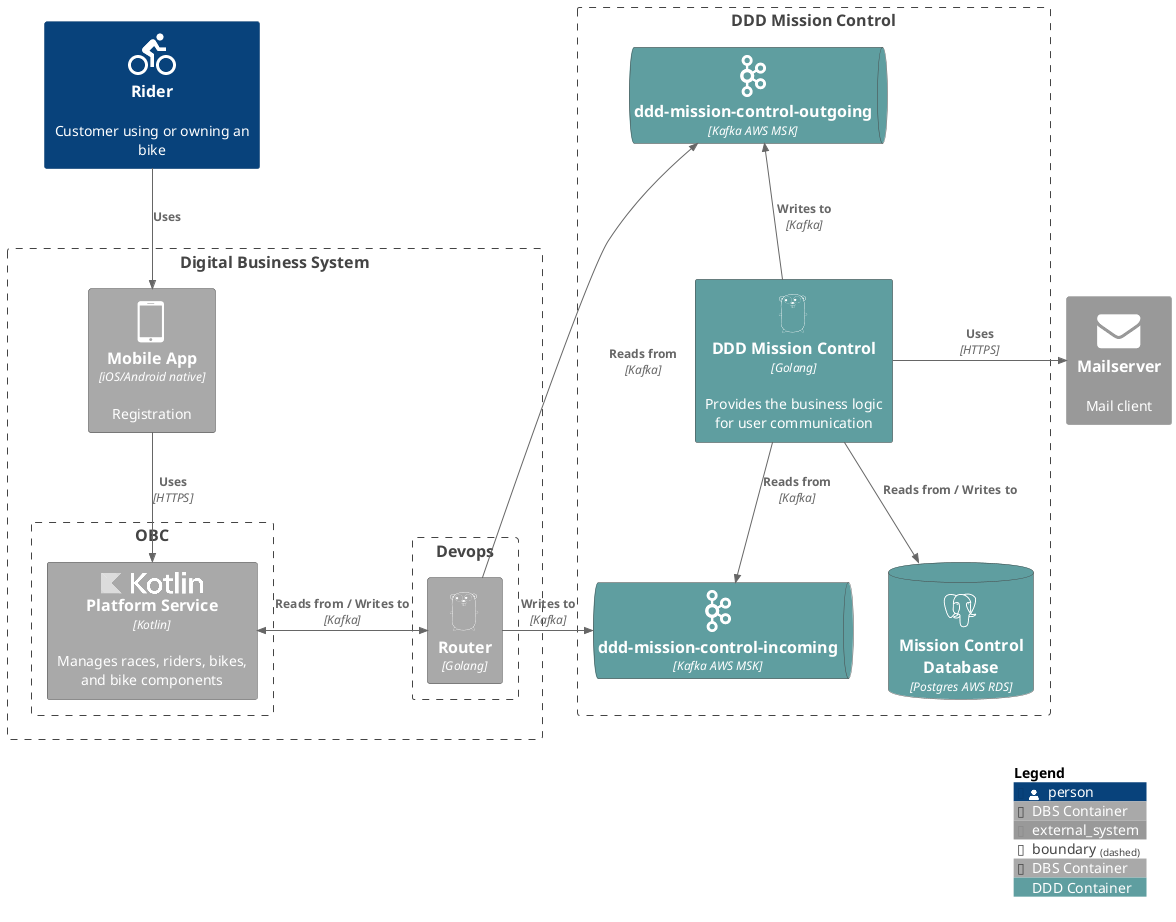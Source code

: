 @startuml
!include <C4/C4_Container>

!include <aws/common>
!include <aws/Database/AmazonRDS/AmazonRDS>
!include <cloudinsight/kafka>
!include <tupadr3/devicons/go>
!include <tupadr3/font-awesome/server>
!include <tupadr3/devicons/postgresql>
!include <tupadr3/govicons/mobile>
!include <tupadr3/govicons/file_contract_o>
!include <tupadr3/font-awesome/envelope>
!include <material/bike>
!include <logos/kotlin>

AddElementTag("digital_business_system", $bgColor="#d4d4d4", $fontColor="black", $legendText="Digital Business System")
AddElementTag("container", $bgColor="#a9a9a9", $borderColor="#444444", $fontColor="white", $legendText="DBS Container")
AddElementTag("ddd_container", $bgColor=#5f9ea0, $fontColor="white", $legendText="DDD Container")

Person(rider, "Rider", "Customer using or owning an bike", $sprite="ma_bike")

Boundary(ddd, "DDD Mission Control") {
    ContainerDb(db, "Mission Control Database", "Postgres AWS RDS", "", "postgresql", $tags="ddd_container")
    ContainerQueue(topic_incoming, "ddd-mission-control-incoming", "Kafka AWS MSK", "", "kafka", $tags="ddd_container")
    ContainerQueue(topic_outgoing, "ddd-mission-control-outgoing", "Kafka AWS MSK", "", "kafka", $tags="ddd_container")
    Container(mission_control, "DDD Mission Control", "Golang", "Provides the business logic for user communication", "go", $tags="ddd_container")
}

Boundary(dbs, "Digital Business System", $tags="digital_business_system") {
    Container(app, "Mobile App", "iOS/Android native", "Registration", $sprite="mobile")

    Boundary(devops, "Devops") {
        Container(router, "Router", "Golang", "", "go")
    }

    Boundary(obc, "OBC") {
        Container(platform_service, "Platform Service", "Kotlin", "Manages races, riders, bikes, and bike components", "kotlin")
    }
}


System_Ext(mailserver, "Mailserver", "Mail client", $sprite="envelope")

Rel(rider, app, "Uses")
Rel(app, platform_service, "Uses", "HTTPS")
BiRel_R(platform_service, router, "Reads from / Writes to", "Kafka")
Rel_R(router, topic_incoming, "Writes to", "Kafka")
Rel_L(router, topic_outgoing, "Reads from", "Kafka")
Rel(mission_control, db, "Reads from / Writes to")
Rel_D(mission_control, topic_incoming, "Reads from", "Kafka")
Rel_U(mission_control, topic_outgoing, "Writes to", "Kafka")
Rel_R(mission_control, mailserver, "Uses", "HTTPS")

SHOW_LEGEND()
@enduml
